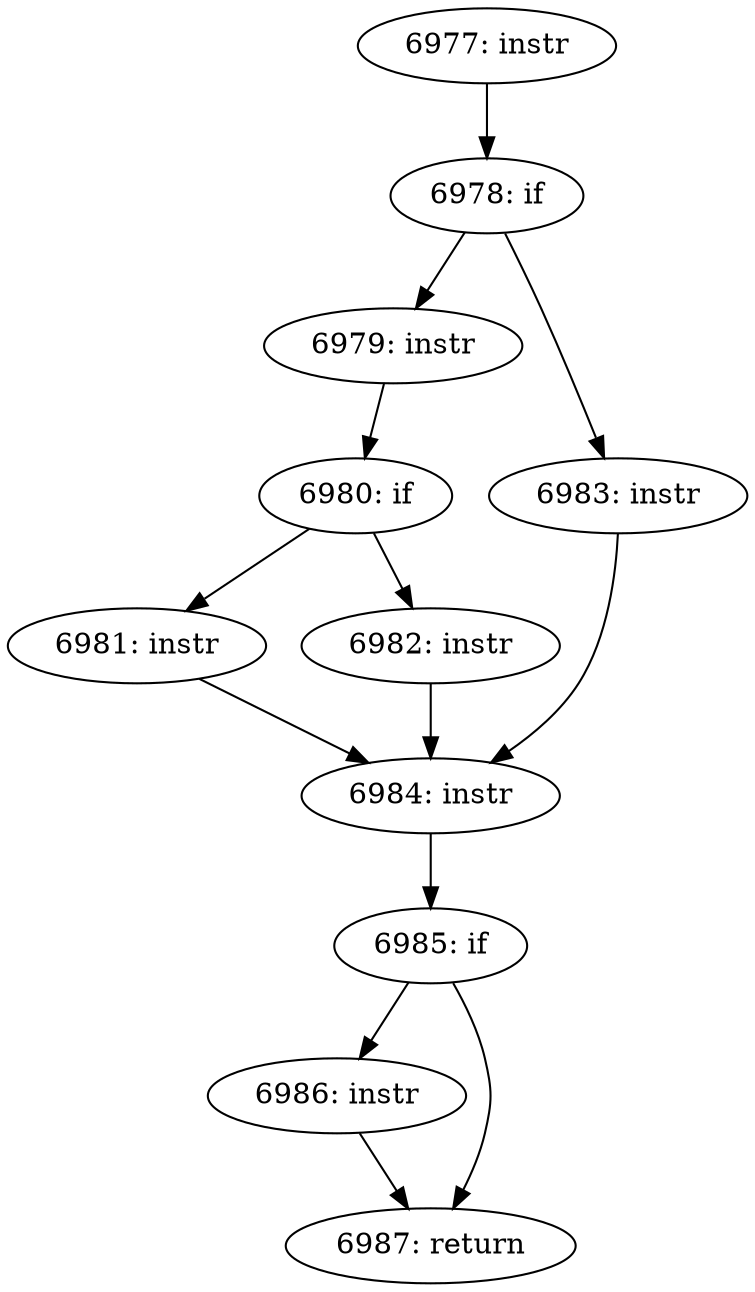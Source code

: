 digraph CFG_tcp_queue_rcv {
6977 [label="6977: instr"]
	6977 -> 6978
6978 [label="6978: if"]
	6978 -> 6979
	6978 -> 6983
6979 [label="6979: instr"]
	6979 -> 6980
6980 [label="6980: if"]
	6980 -> 6981
	6980 -> 6982
6981 [label="6981: instr"]
	6981 -> 6984
6982 [label="6982: instr"]
	6982 -> 6984
6983 [label="6983: instr"]
	6983 -> 6984
6984 [label="6984: instr"]
	6984 -> 6985
6985 [label="6985: if"]
	6985 -> 6986
	6985 -> 6987
6986 [label="6986: instr"]
	6986 -> 6987
6987 [label="6987: return"]
	
}
